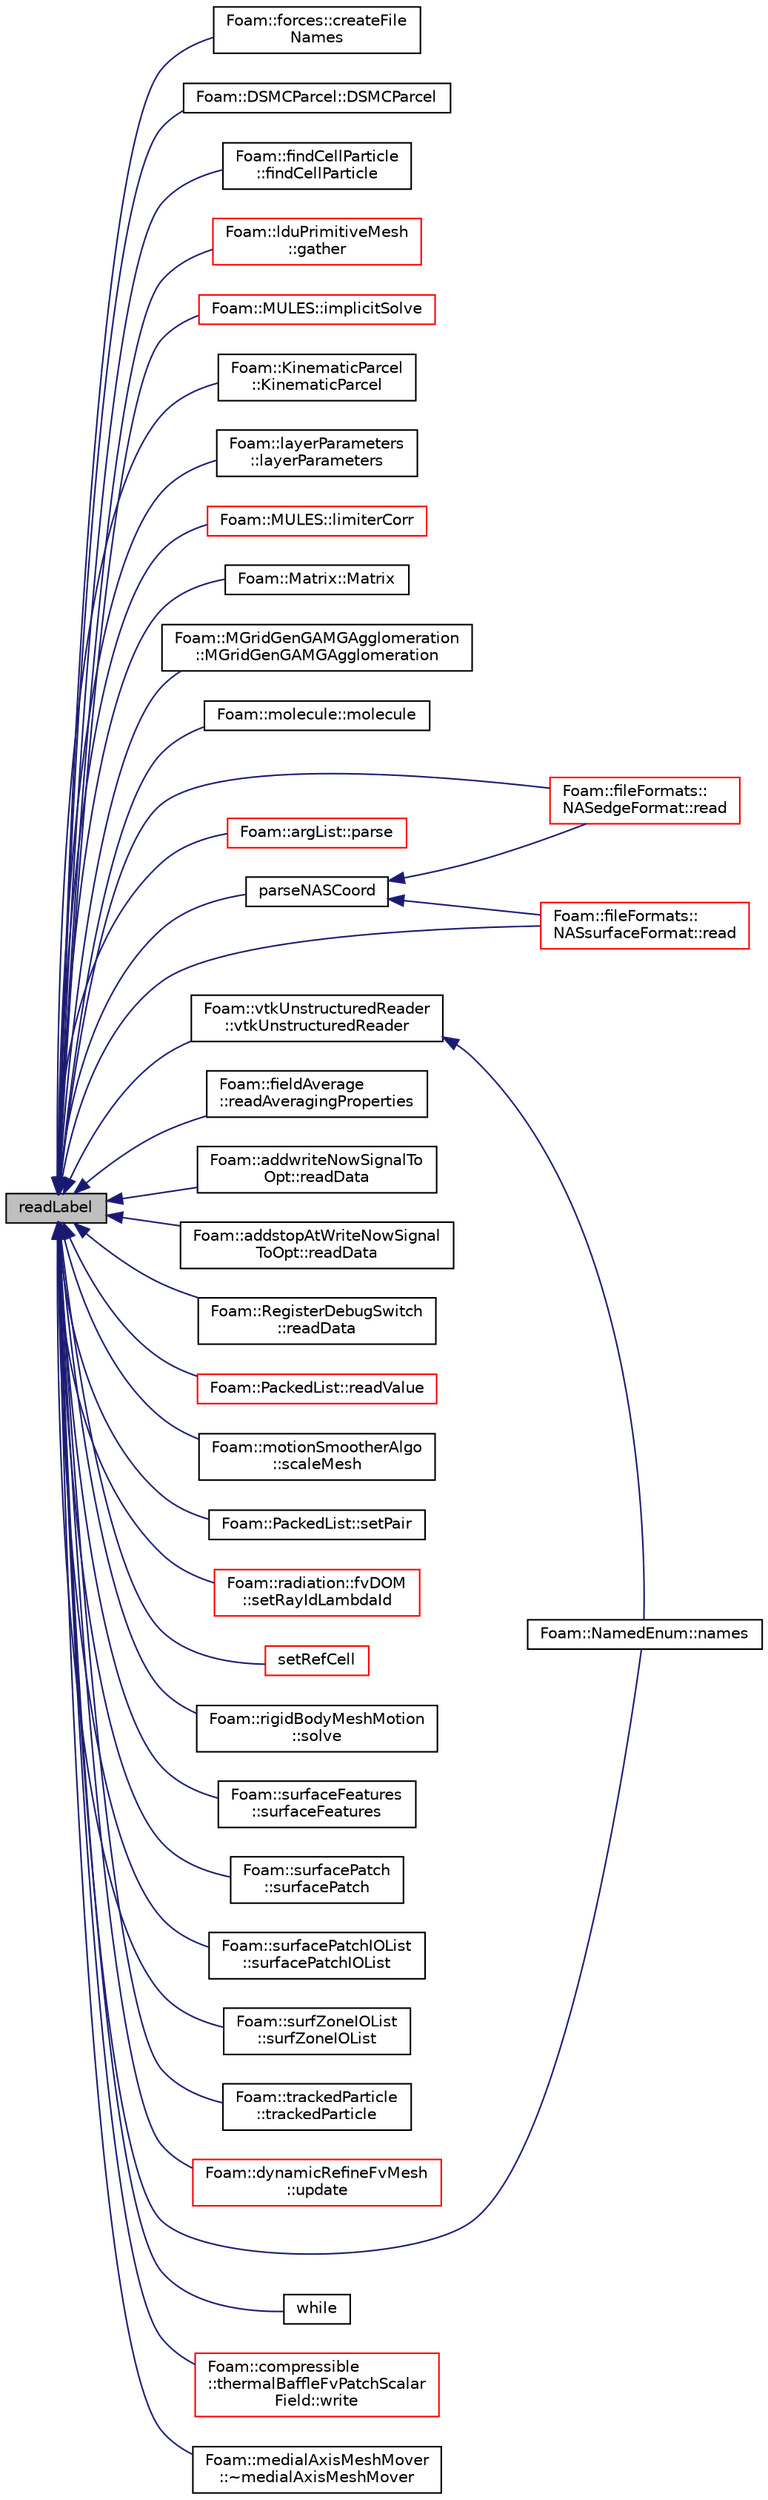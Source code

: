 digraph "readLabel"
{
  bgcolor="transparent";
  edge [fontname="Helvetica",fontsize="10",labelfontname="Helvetica",labelfontsize="10"];
  node [fontname="Helvetica",fontsize="10",shape=record];
  rankdir="LR";
  Node1 [label="readLabel",height=0.2,width=0.4,color="black", fillcolor="grey75", style="filled", fontcolor="black"];
  Node1 -> Node2 [dir="back",color="midnightblue",fontsize="10",style="solid",fontname="Helvetica"];
  Node2 [label="Foam::forces::createFile\lNames",height=0.2,width=0.4,color="black",URL="$a00867.html#a39c6d4b6ea5260b5cb6b8b2714617ed8",tooltip="Create file names for forces and bins. "];
  Node1 -> Node3 [dir="back",color="midnightblue",fontsize="10",style="solid",fontname="Helvetica"];
  Node3 [label="Foam::DSMCParcel::DSMCParcel",height=0.2,width=0.4,color="black",URL="$a00593.html#a28e924d22196affd67ac681fd87ddec4",tooltip="Construct from Istream. "];
  Node1 -> Node4 [dir="back",color="midnightblue",fontsize="10",style="solid",fontname="Helvetica"];
  Node4 [label="Foam::findCellParticle\l::findCellParticle",height=0.2,width=0.4,color="black",URL="$a00811.html#abd80fc22110bf638f2010120b007bb29",tooltip="Construct from Istream. "];
  Node1 -> Node5 [dir="back",color="midnightblue",fontsize="10",style="solid",fontname="Helvetica"];
  Node5 [label="Foam::lduPrimitiveMesh\l::gather",height=0.2,width=0.4,color="red",URL="$a01305.html#ad7514c3eec68fa18c472b5dfe1c2b5a4",tooltip="Gather meshes from other processors onto procIDs[0]. "];
  Node1 -> Node6 [dir="back",color="midnightblue",fontsize="10",style="solid",fontname="Helvetica"];
  Node6 [label="Foam::MULES::implicitSolve",height=0.2,width=0.4,color="red",URL="$a11016.html#af3ebc5af31512182ee43a56e994f4aaf"];
  Node1 -> Node7 [dir="back",color="midnightblue",fontsize="10",style="solid",fontname="Helvetica"];
  Node7 [label="Foam::KinematicParcel\l::KinematicParcel",height=0.2,width=0.4,color="black",URL="$a01253.html#aadba6bb876f56b3c332b7f76c49c600a",tooltip="Construct from Istream. "];
  Node1 -> Node8 [dir="back",color="midnightblue",fontsize="10",style="solid",fontname="Helvetica"];
  Node8 [label="Foam::layerParameters\l::layerParameters",height=0.2,width=0.4,color="black",URL="$a01296.html#a0bca0e83ae5dc91bf83bfda4f12ac795",tooltip="Construct from dictionary. "];
  Node1 -> Node9 [dir="back",color="midnightblue",fontsize="10",style="solid",fontname="Helvetica"];
  Node9 [label="Foam::MULES::limiterCorr",height=0.2,width=0.4,color="red",URL="$a11016.html#a94d3a088ccd04c49be0be5bbfb218379"];
  Node1 -> Node10 [dir="back",color="midnightblue",fontsize="10",style="solid",fontname="Helvetica"];
  Node10 [label="Foam::Matrix::Matrix",height=0.2,width=0.4,color="black",URL="$a01464.html#aa92976d4353b6683c4f4b1b50a536502",tooltip="Construct from Istream. "];
  Node1 -> Node11 [dir="back",color="midnightblue",fontsize="10",style="solid",fontname="Helvetica"];
  Node11 [label="Foam::MGridGenGAMGAgglomeration\l::MGridGenGAMGAgglomeration",height=0.2,width=0.4,color="black",URL="$a01512.html#ad90d6181883d17cf991ff0cde7243627",tooltip="Construct given mesh and controls. "];
  Node1 -> Node12 [dir="back",color="midnightblue",fontsize="10",style="solid",fontname="Helvetica"];
  Node12 [label="Foam::molecule::molecule",height=0.2,width=0.4,color="black",URL="$a01549.html#ad9087ff4e729ab59ffa0683d5b5b5e7e",tooltip="Construct from Istream. "];
  Node1 -> Node13 [dir="back",color="midnightblue",fontsize="10",style="solid",fontname="Helvetica"];
  Node13 [label="Foam::NamedEnum::names",height=0.2,width=0.4,color="black",URL="$a01597.html#a7350da3a0edd92cd11e6c479c9967dc8"];
  Node1 -> Node14 [dir="back",color="midnightblue",fontsize="10",style="solid",fontname="Helvetica"];
  Node14 [label="Foam::argList::parse",height=0.2,width=0.4,color="red",URL="$a00068.html#a00aad68f835a5c0bcb8920505bb0bd10",tooltip="Parse. "];
  Node1 -> Node15 [dir="back",color="midnightblue",fontsize="10",style="solid",fontname="Helvetica"];
  Node15 [label="parseNASCoord",height=0.2,width=0.4,color="black",URL="$a10958.html#a663c47a91dbc4b5b9064c385189002be"];
  Node15 -> Node16 [dir="back",color="midnightblue",fontsize="10",style="solid",fontname="Helvetica"];
  Node16 [label="Foam::fileFormats::\lNASedgeFormat::read",height=0.2,width=0.4,color="red",URL="$a01599.html#a464ebd67acbdff0014d4dae69e3ec4be",tooltip="Read from a file. "];
  Node15 -> Node17 [dir="back",color="midnightblue",fontsize="10",style="solid",fontname="Helvetica"];
  Node17 [label="Foam::fileFormats::\lNASsurfaceFormat::read",height=0.2,width=0.4,color="red",URL="$a01600.html#a464ebd67acbdff0014d4dae69e3ec4be",tooltip="Read from a file. "];
  Node1 -> Node16 [dir="back",color="midnightblue",fontsize="10",style="solid",fontname="Helvetica"];
  Node1 -> Node17 [dir="back",color="midnightblue",fontsize="10",style="solid",fontname="Helvetica"];
  Node1 -> Node18 [dir="back",color="midnightblue",fontsize="10",style="solid",fontname="Helvetica"];
  Node18 [label="Foam::fieldAverage\l::readAveragingProperties",height=0.2,width=0.4,color="black",URL="$a00768.html#acdc49190984d3223cc808b5a80986fac",tooltip="Read averaging properties - steps and time. "];
  Node1 -> Node19 [dir="back",color="midnightblue",fontsize="10",style="solid",fontname="Helvetica"];
  Node19 [label="Foam::addwriteNowSignalTo\lOpt::readData",height=0.2,width=0.4,color="black",URL="$a00029.html#a27acfcce377f5e7a42aa7545b6601208",tooltip="Read. "];
  Node1 -> Node20 [dir="back",color="midnightblue",fontsize="10",style="solid",fontname="Helvetica"];
  Node20 [label="Foam::addstopAtWriteNowSignal\lToOpt::readData",height=0.2,width=0.4,color="black",URL="$a00026.html#a27acfcce377f5e7a42aa7545b6601208",tooltip="Read. "];
  Node1 -> Node21 [dir="back",color="midnightblue",fontsize="10",style="solid",fontname="Helvetica"];
  Node21 [label="Foam::RegisterDebugSwitch\l::readData",height=0.2,width=0.4,color="black",URL="$a02187.html#a27acfcce377f5e7a42aa7545b6601208",tooltip="Read. "];
  Node1 -> Node22 [dir="back",color="midnightblue",fontsize="10",style="solid",fontname="Helvetica"];
  Node22 [label="Foam::PackedList::readValue",height=0.2,width=0.4,color="red",URL="$a01790.html#ab648b930cb8e93e6169e4a19979fec3b",tooltip="Read a list entry (allows for specialization) "];
  Node1 -> Node23 [dir="back",color="midnightblue",fontsize="10",style="solid",fontname="Helvetica"];
  Node23 [label="Foam::motionSmootherAlgo\l::scaleMesh",height=0.2,width=0.4,color="black",URL="$a01560.html#a32bff44040e6dbc2f185cba89bcacd6d",tooltip="Move mesh with externally provided mesh constraints. "];
  Node1 -> Node24 [dir="back",color="midnightblue",fontsize="10",style="solid",fontname="Helvetica"];
  Node24 [label="Foam::PackedList::setPair",height=0.2,width=0.4,color="black",URL="$a01790.html#aafdf13cb22bedc1134a0e109a6dd4717"];
  Node1 -> Node25 [dir="back",color="midnightblue",fontsize="10",style="solid",fontname="Helvetica"];
  Node25 [label="Foam::radiation::fvDOM\l::setRayIdLambdaId",height=0.2,width=0.4,color="red",URL="$a00885.html#a0235997e53444ce65d9c568b82d403ff",tooltip="Set the rayId and lambdaId from by decomposing an intensity. "];
  Node1 -> Node26 [dir="back",color="midnightblue",fontsize="10",style="solid",fontname="Helvetica"];
  Node26 [label="setRefCell",height=0.2,width=0.4,color="red",URL="$a10958.html#a570c09c24c272131fed0306cf8e33fcd",tooltip="If the field fieldRef needs referencing find the reference cell nearest. "];
  Node1 -> Node27 [dir="back",color="midnightblue",fontsize="10",style="solid",fontname="Helvetica"];
  Node27 [label="Foam::rigidBodyMeshMotion\l::solve",height=0.2,width=0.4,color="black",URL="$a02247.html#af7d39f0eac0af0ed5785935ac72a1e7d",tooltip="Solve for motion. "];
  Node1 -> Node28 [dir="back",color="midnightblue",fontsize="10",style="solid",fontname="Helvetica"];
  Node28 [label="Foam::surfaceFeatures\l::surfaceFeatures",height=0.2,width=0.4,color="black",URL="$a02547.html#a194e47cf291844d5b288b771201690d7",tooltip="Construct from file. "];
  Node1 -> Node29 [dir="back",color="midnightblue",fontsize="10",style="solid",fontname="Helvetica"];
  Node29 [label="Foam::surfacePatch\l::surfacePatch",height=0.2,width=0.4,color="black",URL="$a02560.html#a0a29dc4e54face11c633782a105bde9c",tooltip="Construct from Istream. "];
  Node1 -> Node30 [dir="back",color="midnightblue",fontsize="10",style="solid",fontname="Helvetica"];
  Node30 [label="Foam::surfacePatchIOList\l::surfacePatchIOList",height=0.2,width=0.4,color="black",URL="$a02561.html#afaf45df32d27a5d82144fcf3859302e5",tooltip="Static data someStaticData. "];
  Node1 -> Node31 [dir="back",color="midnightblue",fontsize="10",style="solid",fontname="Helvetica"];
  Node31 [label="Foam::surfZoneIOList\l::surfZoneIOList",height=0.2,width=0.4,color="black",URL="$a02580.html#aacd971853679444296b2907d118fb0ea",tooltip="Construct from IOobject. "];
  Node1 -> Node32 [dir="back",color="midnightblue",fontsize="10",style="solid",fontname="Helvetica"];
  Node32 [label="Foam::trackedParticle\l::trackedParticle",height=0.2,width=0.4,color="black",URL="$a02715.html#ab8bfc0bc65311556db918eee018a8d07",tooltip="Construct from Istream. "];
  Node1 -> Node33 [dir="back",color="midnightblue",fontsize="10",style="solid",fontname="Helvetica"];
  Node33 [label="Foam::dynamicRefineFvMesh\l::update",height=0.2,width=0.4,color="red",URL="$a00616.html#aa2aac016e2bf7b5bd2b271786c2791aa",tooltip="Update the mesh for both mesh motion and topology change. "];
  Node1 -> Node34 [dir="back",color="midnightblue",fontsize="10",style="solid",fontname="Helvetica"];
  Node34 [label="Foam::vtkUnstructuredReader\l::vtkUnstructuredReader",height=0.2,width=0.4,color="black",URL="$a02917.html#a46b4c08a407cacfb19ee3ca393efb807",tooltip="Construct from Istream, read all. "];
  Node34 -> Node13 [dir="back",color="midnightblue",fontsize="10",style="solid",fontname="Helvetica"];
  Node1 -> Node35 [dir="back",color="midnightblue",fontsize="10",style="solid",fontname="Helvetica"];
  Node35 [label="while",height=0.2,width=0.4,color="black",URL="$a03050.html#ab13470e79e249d04c443bf59be9ff31d"];
  Node1 -> Node36 [dir="back",color="midnightblue",fontsize="10",style="solid",fontname="Helvetica"];
  Node36 [label="Foam::compressible\l::thermalBaffleFvPatchScalar\lField::write",height=0.2,width=0.4,color="red",URL="$a02652.html#a0941061ad5a26be83b4107d05750ace6",tooltip="Write. "];
  Node1 -> Node37 [dir="back",color="midnightblue",fontsize="10",style="solid",fontname="Helvetica"];
  Node37 [label="Foam::medialAxisMeshMover\l::~medialAxisMeshMover",height=0.2,width=0.4,color="black",URL="$a01484.html#a03eb6ed57214533ca9c7282a850b1ea3"];
}
